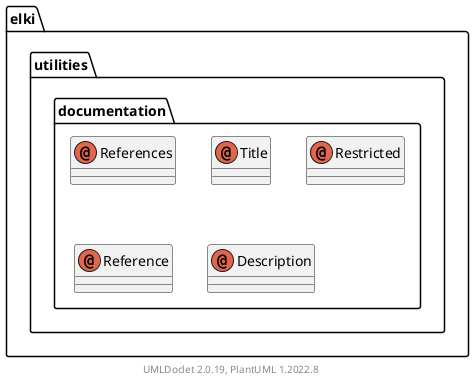 @startuml
    remove .*\.(Instance|Par|Parameterizer|Factory)$
    namespace elki.utilities.documentation {

        annotation References [[References.html]]

        annotation Title [[Title.html]]

        annotation Restricted [[Restricted.html]]

        annotation Reference [[Reference.html]]

        annotation Description [[Description.html]]

    }

    center footer UMLDoclet 2.0.19, PlantUML 1.2022.8
@enduml
